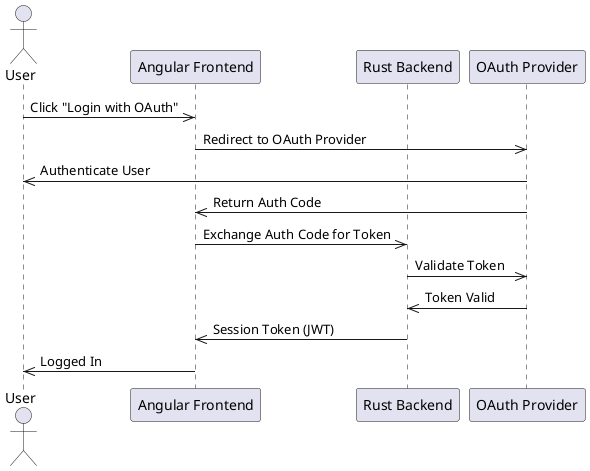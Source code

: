 @startuml
actor U as "User"
participant F as "Angular Frontend"
participant B as "Rust Backend"
participant O as "OAuth Provider"

U ->> F : Click "Login with OAuth"
F ->> O : Redirect to OAuth Provider
O ->> U : Authenticate User
O ->> F : Return Auth Code
F ->> B : Exchange Auth Code for Token
B ->> O : Validate Token
O ->> B : Token Valid
B ->> F : Session Token (JWT)
F ->> U : Logged In
@enduml